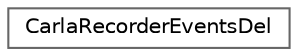 digraph "类继承关系图"
{
 // INTERACTIVE_SVG=YES
 // LATEX_PDF_SIZE
  bgcolor="transparent";
  edge [fontname=Helvetica,fontsize=10,labelfontname=Helvetica,labelfontsize=10];
  node [fontname=Helvetica,fontsize=10,shape=box,height=0.2,width=0.4];
  rankdir="LR";
  Node0 [id="Node000000",label="CarlaRecorderEventsDel",height=0.2,width=0.4,color="grey40", fillcolor="white", style="filled",URL="$dd/d8e/classCarlaRecorderEventsDel.html",tooltip=" "];
}
